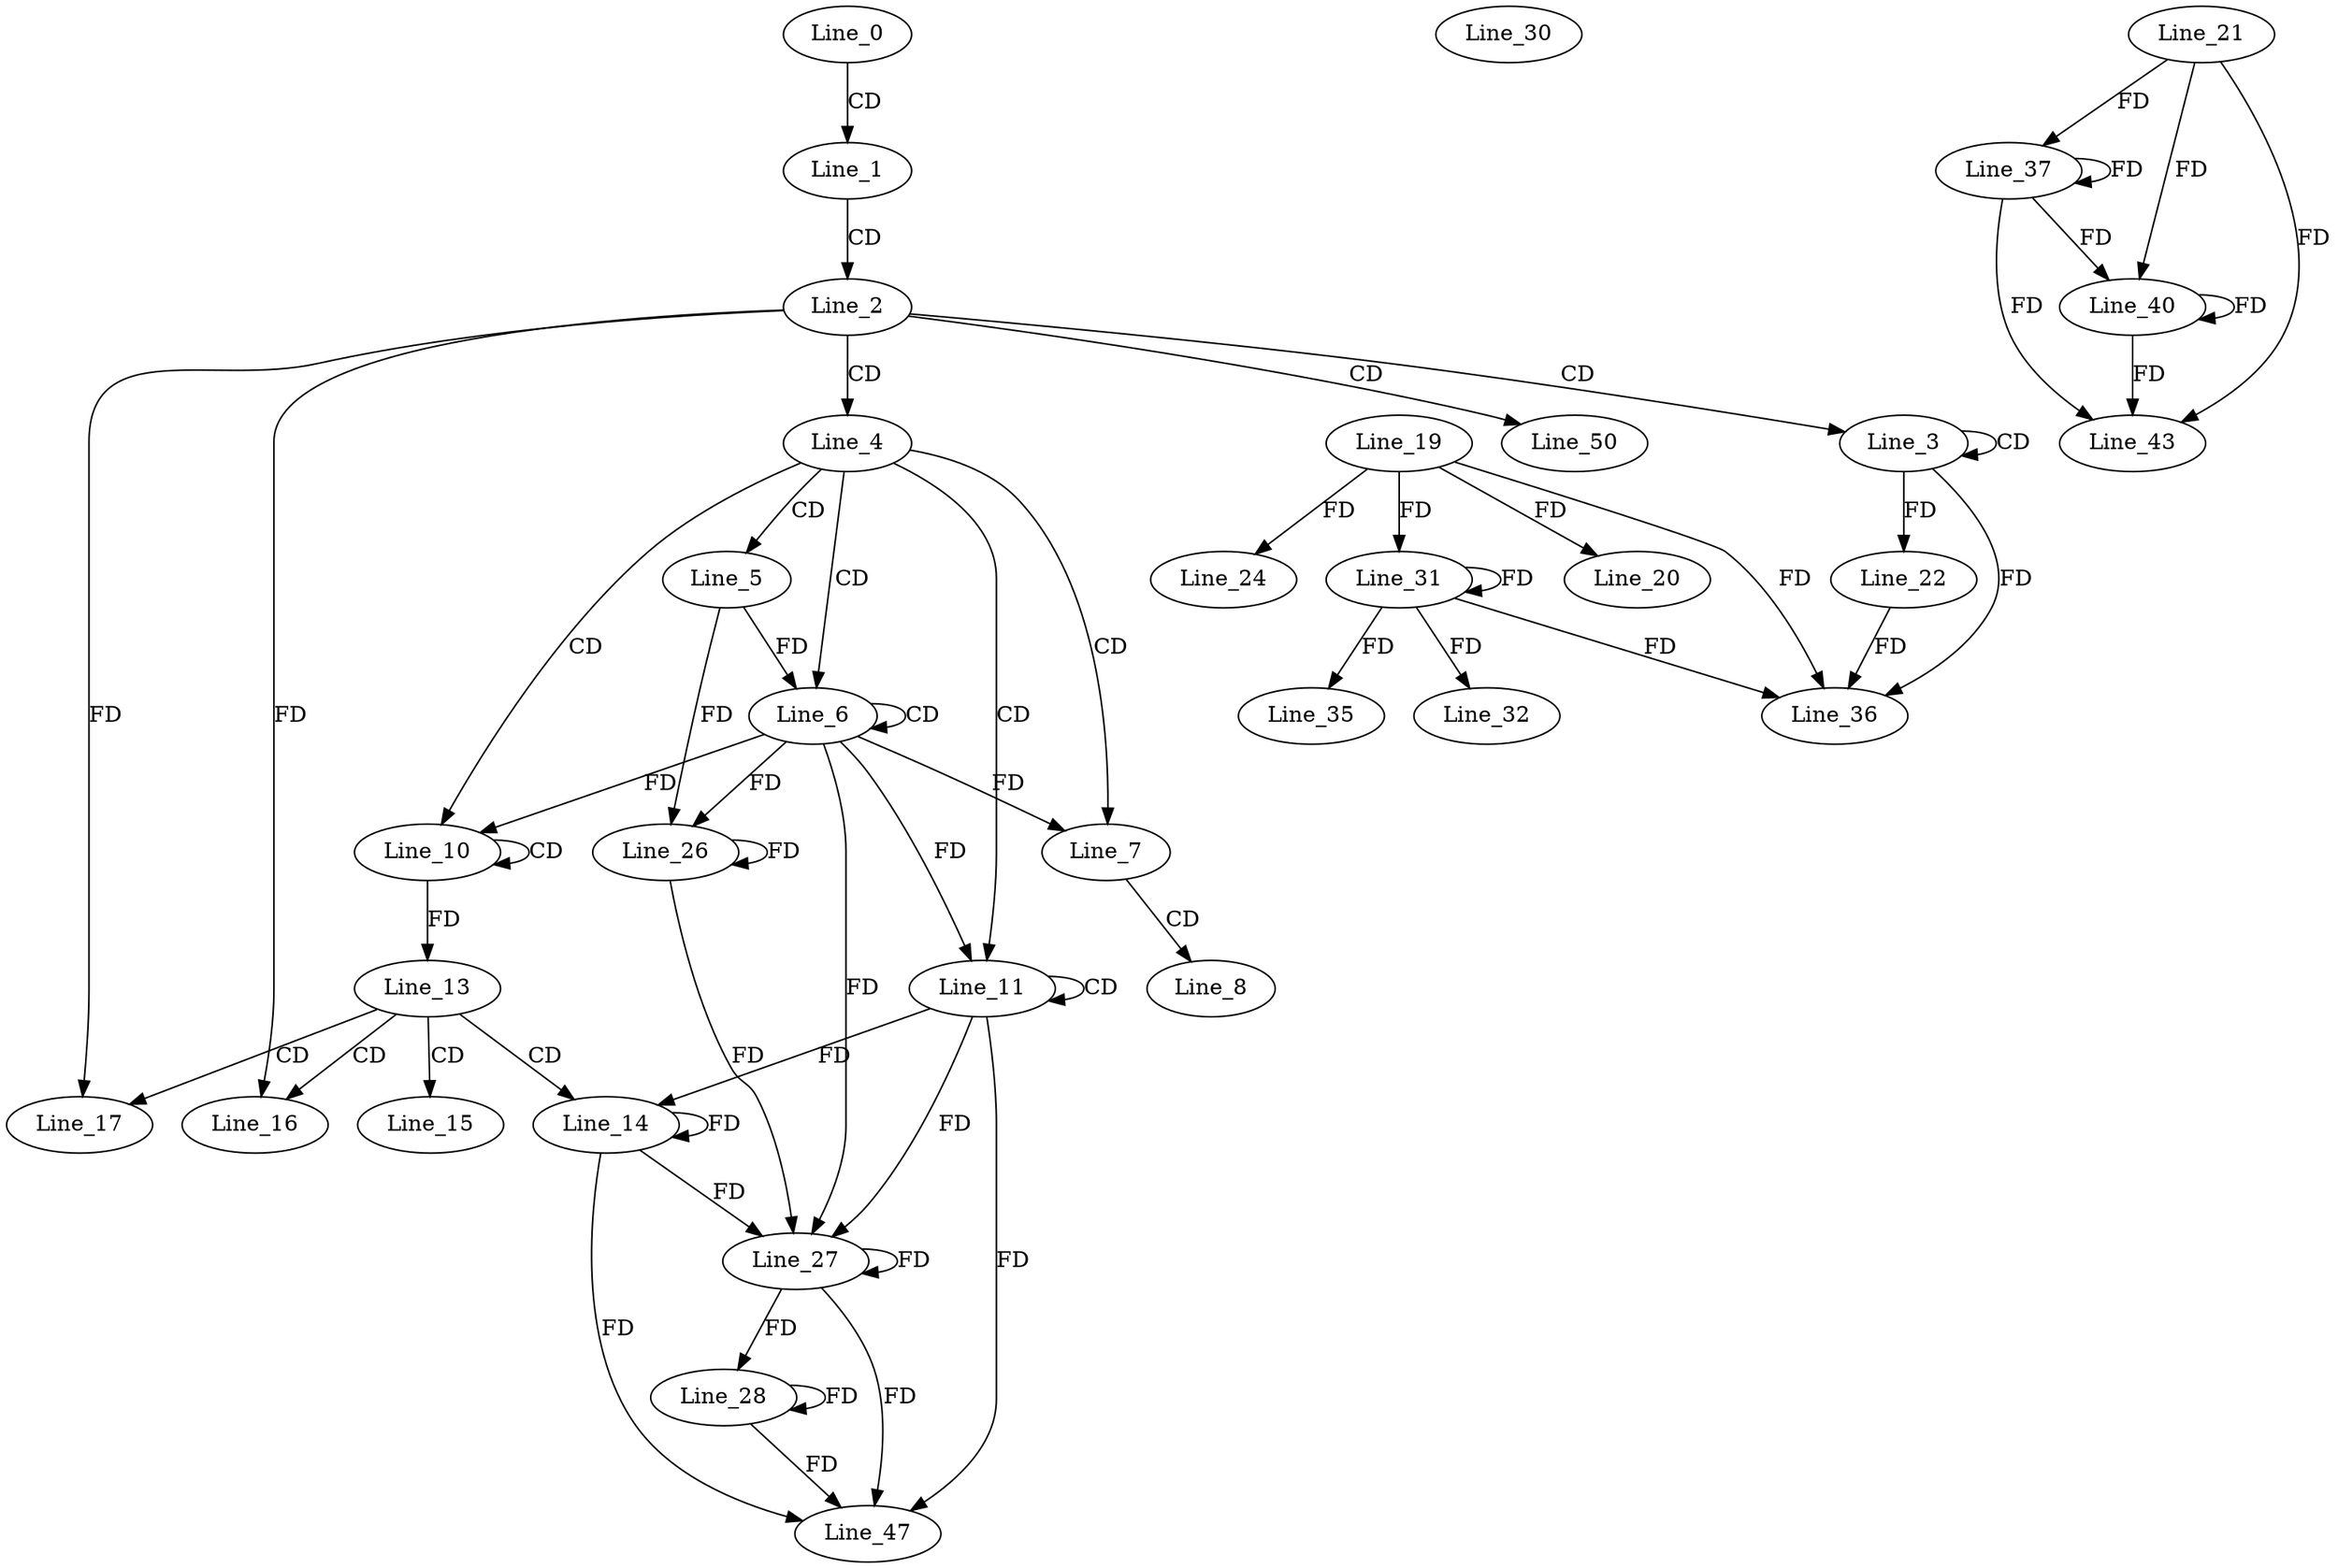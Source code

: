 digraph G {
  Line_0;
  Line_1;
  Line_2;
  Line_3;
  Line_3;
  Line_4;
  Line_5;
  Line_6;
  Line_6;
  Line_7;
  Line_8;
  Line_10;
  Line_10;
  Line_11;
  Line_11;
  Line_13;
  Line_14;
  Line_15;
  Line_16;
  Line_17;
  Line_19;
  Line_20;
  Line_22;
  Line_24;
  Line_26;
  Line_26;
  Line_27;
  Line_27;
  Line_28;
  Line_30;
  Line_31;
  Line_32;
  Line_35;
  Line_22;
  Line_36;
  Line_21;
  Line_37;
  Line_40;
  Line_43;
  Line_47;
  Line_50;
  Line_0 -> Line_1 [ label="CD" ];
  Line_1 -> Line_2 [ label="CD" ];
  Line_2 -> Line_3 [ label="CD" ];
  Line_3 -> Line_3 [ label="CD" ];
  Line_2 -> Line_4 [ label="CD" ];
  Line_4 -> Line_5 [ label="CD" ];
  Line_4 -> Line_6 [ label="CD" ];
  Line_6 -> Line_6 [ label="CD" ];
  Line_5 -> Line_6 [ label="FD" ];
  Line_4 -> Line_7 [ label="CD" ];
  Line_6 -> Line_7 [ label="FD" ];
  Line_7 -> Line_8 [ label="CD" ];
  Line_4 -> Line_10 [ label="CD" ];
  Line_10 -> Line_10 [ label="CD" ];
  Line_6 -> Line_10 [ label="FD" ];
  Line_4 -> Line_11 [ label="CD" ];
  Line_11 -> Line_11 [ label="CD" ];
  Line_6 -> Line_11 [ label="FD" ];
  Line_10 -> Line_13 [ label="FD" ];
  Line_13 -> Line_14 [ label="CD" ];
  Line_11 -> Line_14 [ label="FD" ];
  Line_14 -> Line_14 [ label="FD" ];
  Line_13 -> Line_15 [ label="CD" ];
  Line_13 -> Line_16 [ label="CD" ];
  Line_2 -> Line_16 [ label="FD" ];
  Line_13 -> Line_17 [ label="CD" ];
  Line_2 -> Line_17 [ label="FD" ];
  Line_19 -> Line_20 [ label="FD" ];
  Line_3 -> Line_22 [ label="FD" ];
  Line_19 -> Line_24 [ label="FD" ];
  Line_6 -> Line_26 [ label="FD" ];
  Line_26 -> Line_26 [ label="FD" ];
  Line_5 -> Line_26 [ label="FD" ];
  Line_11 -> Line_27 [ label="FD" ];
  Line_14 -> Line_27 [ label="FD" ];
  Line_27 -> Line_27 [ label="FD" ];
  Line_6 -> Line_27 [ label="FD" ];
  Line_26 -> Line_27 [ label="FD" ];
  Line_27 -> Line_28 [ label="FD" ];
  Line_28 -> Line_28 [ label="FD" ];
  Line_19 -> Line_31 [ label="FD" ];
  Line_31 -> Line_31 [ label="FD" ];
  Line_31 -> Line_32 [ label="FD" ];
  Line_31 -> Line_35 [ label="FD" ];
  Line_22 -> Line_36 [ label="FD" ];
  Line_19 -> Line_36 [ label="FD" ];
  Line_31 -> Line_36 [ label="FD" ];
  Line_3 -> Line_36 [ label="FD" ];
  Line_21 -> Line_37 [ label="FD" ];
  Line_37 -> Line_37 [ label="FD" ];
  Line_21 -> Line_40 [ label="FD" ];
  Line_37 -> Line_40 [ label="FD" ];
  Line_40 -> Line_40 [ label="FD" ];
  Line_21 -> Line_43 [ label="FD" ];
  Line_37 -> Line_43 [ label="FD" ];
  Line_40 -> Line_43 [ label="FD" ];
  Line_11 -> Line_47 [ label="FD" ];
  Line_14 -> Line_47 [ label="FD" ];
  Line_27 -> Line_47 [ label="FD" ];
  Line_28 -> Line_47 [ label="FD" ];
  Line_2 -> Line_50 [ label="CD" ];
}
